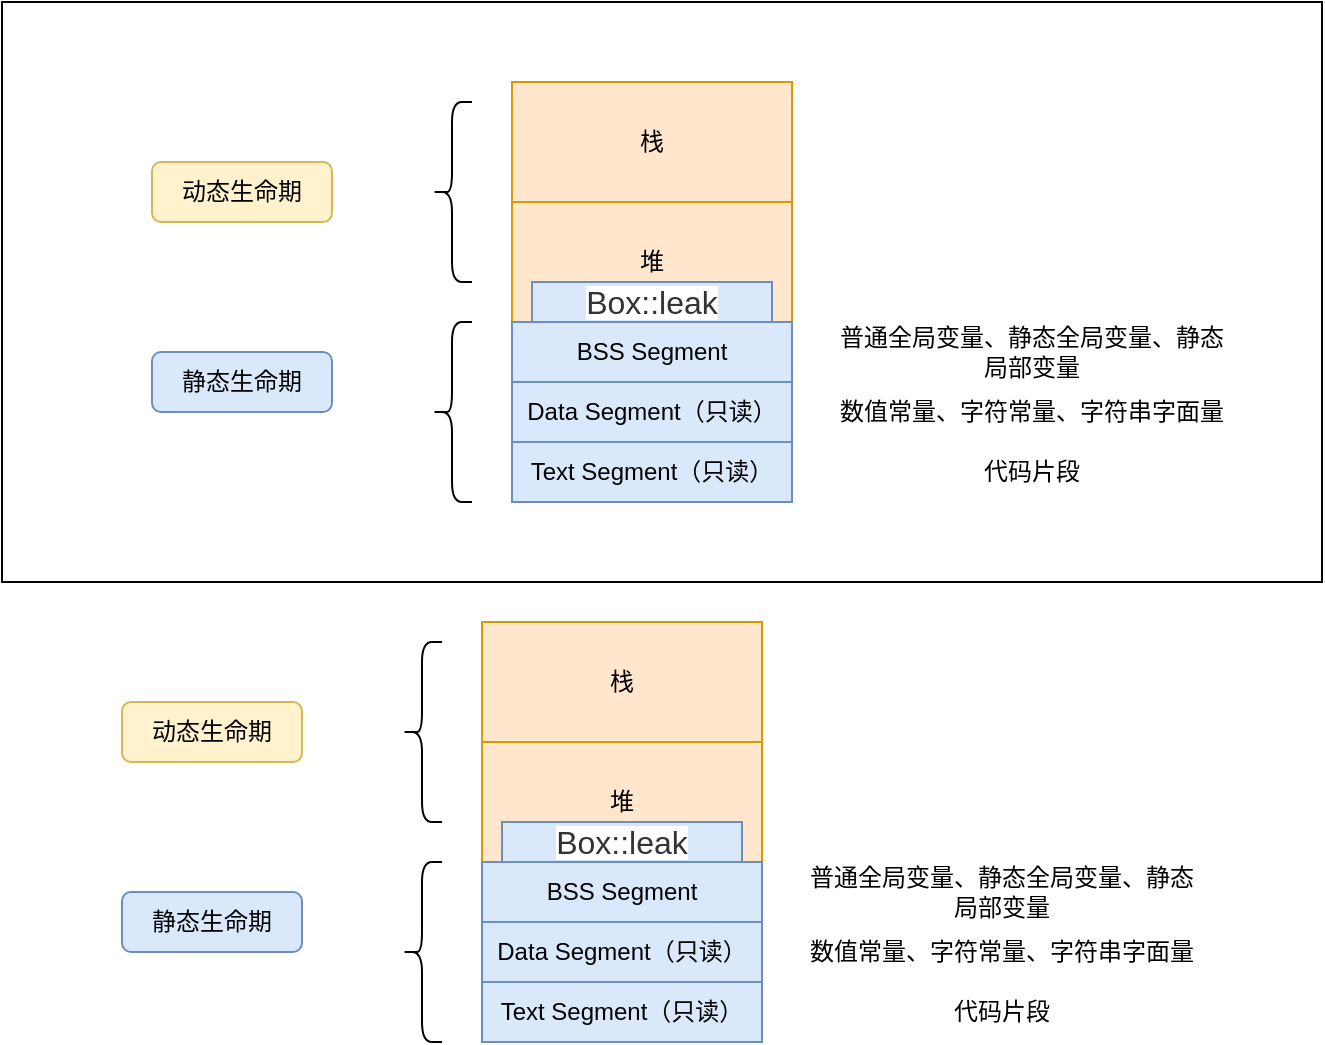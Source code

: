 <mxfile version="20.8.1" type="github">
  <diagram id="4FGU1Zcx3ENLEvKdphcp" name="第 1 页">
    <mxGraphModel dx="1050" dy="1805" grid="1" gridSize="10" guides="1" tooltips="1" connect="1" arrows="1" fold="1" page="1" pageScale="1" pageWidth="827" pageHeight="1169" math="0" shadow="0">
      <root>
        <mxCell id="0" />
        <mxCell id="1" parent="0" />
        <mxCell id="JzI-263z_hB751Y9OSYp-3" value="栈" style="rounded=0;whiteSpace=wrap;html=1;fillColor=#ffe6cc;strokeColor=#d79b00;" vertex="1" parent="1">
          <mxGeometry x="370" y="270" width="140" height="60" as="geometry" />
        </mxCell>
        <mxCell id="JzI-263z_hB751Y9OSYp-4" value="堆" style="rounded=0;whiteSpace=wrap;html=1;fillColor=#ffe6cc;strokeColor=#d79b00;" vertex="1" parent="1">
          <mxGeometry x="370" y="330" width="140" height="60" as="geometry" />
        </mxCell>
        <mxCell id="JzI-263z_hB751Y9OSYp-5" value="BSS Segment" style="rounded=0;whiteSpace=wrap;html=1;fillColor=#dae8fc;strokeColor=#6c8ebf;" vertex="1" parent="1">
          <mxGeometry x="370" y="390" width="140" height="30" as="geometry" />
        </mxCell>
        <mxCell id="JzI-263z_hB751Y9OSYp-8" value="动态生命期" style="rounded=1;whiteSpace=wrap;html=1;fillColor=#fff2cc;strokeColor=#d6b656;" vertex="1" parent="1">
          <mxGeometry x="190" y="310" width="90" height="30" as="geometry" />
        </mxCell>
        <mxCell id="JzI-263z_hB751Y9OSYp-9" value="" style="shape=curlyBracket;whiteSpace=wrap;html=1;rounded=1;flipH=1;labelPosition=right;verticalLabelPosition=middle;align=left;verticalAlign=middle;rotation=-180;" vertex="1" parent="1">
          <mxGeometry x="330" y="280" width="20" height="90" as="geometry" />
        </mxCell>
        <mxCell id="JzI-263z_hB751Y9OSYp-10" value="静态生命期" style="rounded=1;whiteSpace=wrap;html=1;fillColor=#dae8fc;strokeColor=#6c8ebf;" vertex="1" parent="1">
          <mxGeometry x="190" y="405" width="90" height="30" as="geometry" />
        </mxCell>
        <mxCell id="JzI-263z_hB751Y9OSYp-14" value="&lt;span style=&quot;color: rgb(51, 51, 51); font-family: &amp;quot;PingFang SC&amp;quot;, Avenir, Tahoma, Arial, &amp;quot;Lantinghei SC&amp;quot;, &amp;quot;Microsoft Yahei&amp;quot;, &amp;quot;Hiragino Sans GB&amp;quot;, &amp;quot;Microsoft Sans Serif&amp;quot;, &amp;quot;WenQuanYi Micro Hei&amp;quot;, Helvetica, sans-serif; font-size: 16px; text-align: start; background-color: rgb(255, 255, 255);&quot;&gt;Box::leak&lt;/span&gt;" style="rounded=0;whiteSpace=wrap;html=1;fillColor=#dae8fc;strokeColor=#6c8ebf;" vertex="1" parent="1">
          <mxGeometry x="380" y="370" width="120" height="20" as="geometry" />
        </mxCell>
        <mxCell id="JzI-263z_hB751Y9OSYp-26" value="Data Segment（只读）" style="rounded=0;whiteSpace=wrap;html=1;fillColor=#dae8fc;strokeColor=#6c8ebf;" vertex="1" parent="1">
          <mxGeometry x="370" y="420" width="140" height="30" as="geometry" />
        </mxCell>
        <mxCell id="JzI-263z_hB751Y9OSYp-27" value="Text Segment（只读）" style="rounded=0;whiteSpace=wrap;html=1;fillColor=#dae8fc;strokeColor=#6c8ebf;" vertex="1" parent="1">
          <mxGeometry x="370" y="450" width="140" height="30" as="geometry" />
        </mxCell>
        <mxCell id="JzI-263z_hB751Y9OSYp-28" value="" style="shape=curlyBracket;whiteSpace=wrap;html=1;rounded=1;flipH=1;labelPosition=right;verticalLabelPosition=middle;align=left;verticalAlign=middle;rotation=-180;" vertex="1" parent="1">
          <mxGeometry x="330" y="390" width="20" height="90" as="geometry" />
        </mxCell>
        <mxCell id="JzI-263z_hB751Y9OSYp-29" value="普通全局变量、静态全局变量、静态局部变量" style="text;html=1;strokeColor=none;fillColor=none;align=center;verticalAlign=middle;whiteSpace=wrap;rounded=0;" vertex="1" parent="1">
          <mxGeometry x="530" y="390" width="200" height="30" as="geometry" />
        </mxCell>
        <mxCell id="JzI-263z_hB751Y9OSYp-30" value="代码片段" style="text;html=1;strokeColor=none;fillColor=none;align=center;verticalAlign=middle;whiteSpace=wrap;rounded=0;" vertex="1" parent="1">
          <mxGeometry x="530" y="450" width="200" height="30" as="geometry" />
        </mxCell>
        <mxCell id="JzI-263z_hB751Y9OSYp-31" value="数值常量、字符常量、字符串字面量" style="text;html=1;strokeColor=none;fillColor=none;align=center;verticalAlign=middle;whiteSpace=wrap;rounded=0;" vertex="1" parent="1">
          <mxGeometry x="530" y="420" width="200" height="30" as="geometry" />
        </mxCell>
        <mxCell id="JzI-263z_hB751Y9OSYp-32" value="" style="rounded=0;whiteSpace=wrap;html=1;" vertex="1" parent="1">
          <mxGeometry x="130" y="-40" width="660" height="290" as="geometry" />
        </mxCell>
        <mxCell id="JzI-263z_hB751Y9OSYp-45" value="栈" style="rounded=0;whiteSpace=wrap;html=1;fillColor=#ffe6cc;strokeColor=#d79b00;" vertex="1" parent="1">
          <mxGeometry x="385" width="140" height="60" as="geometry" />
        </mxCell>
        <mxCell id="JzI-263z_hB751Y9OSYp-46" value="堆" style="rounded=0;whiteSpace=wrap;html=1;fillColor=#ffe6cc;strokeColor=#d79b00;" vertex="1" parent="1">
          <mxGeometry x="385" y="60" width="140" height="60" as="geometry" />
        </mxCell>
        <mxCell id="JzI-263z_hB751Y9OSYp-47" value="BSS Segment" style="rounded=0;whiteSpace=wrap;html=1;fillColor=#dae8fc;strokeColor=#6c8ebf;" vertex="1" parent="1">
          <mxGeometry x="385" y="120" width="140" height="30" as="geometry" />
        </mxCell>
        <mxCell id="JzI-263z_hB751Y9OSYp-48" value="动态生命期" style="rounded=1;whiteSpace=wrap;html=1;fillColor=#fff2cc;strokeColor=#d6b656;" vertex="1" parent="1">
          <mxGeometry x="205" y="40" width="90" height="30" as="geometry" />
        </mxCell>
        <mxCell id="JzI-263z_hB751Y9OSYp-49" value="" style="shape=curlyBracket;whiteSpace=wrap;html=1;rounded=1;flipH=1;labelPosition=right;verticalLabelPosition=middle;align=left;verticalAlign=middle;rotation=-180;" vertex="1" parent="1">
          <mxGeometry x="345" y="10" width="20" height="90" as="geometry" />
        </mxCell>
        <mxCell id="JzI-263z_hB751Y9OSYp-50" value="静态生命期" style="rounded=1;whiteSpace=wrap;html=1;fillColor=#dae8fc;strokeColor=#6c8ebf;" vertex="1" parent="1">
          <mxGeometry x="205" y="135" width="90" height="30" as="geometry" />
        </mxCell>
        <mxCell id="JzI-263z_hB751Y9OSYp-51" value="&lt;span style=&quot;color: rgb(51, 51, 51); font-family: &amp;quot;PingFang SC&amp;quot;, Avenir, Tahoma, Arial, &amp;quot;Lantinghei SC&amp;quot;, &amp;quot;Microsoft Yahei&amp;quot;, &amp;quot;Hiragino Sans GB&amp;quot;, &amp;quot;Microsoft Sans Serif&amp;quot;, &amp;quot;WenQuanYi Micro Hei&amp;quot;, Helvetica, sans-serif; font-size: 16px; text-align: start; background-color: rgb(255, 255, 255);&quot;&gt;Box::leak&lt;/span&gt;" style="rounded=0;whiteSpace=wrap;html=1;fillColor=#dae8fc;strokeColor=#6c8ebf;" vertex="1" parent="1">
          <mxGeometry x="395" y="100" width="120" height="20" as="geometry" />
        </mxCell>
        <mxCell id="JzI-263z_hB751Y9OSYp-52" value="Data Segment（只读）" style="rounded=0;whiteSpace=wrap;html=1;fillColor=#dae8fc;strokeColor=#6c8ebf;" vertex="1" parent="1">
          <mxGeometry x="385" y="150" width="140" height="30" as="geometry" />
        </mxCell>
        <mxCell id="JzI-263z_hB751Y9OSYp-53" value="Text Segment（只读）" style="rounded=0;whiteSpace=wrap;html=1;fillColor=#dae8fc;strokeColor=#6c8ebf;" vertex="1" parent="1">
          <mxGeometry x="385" y="180" width="140" height="30" as="geometry" />
        </mxCell>
        <mxCell id="JzI-263z_hB751Y9OSYp-54" value="" style="shape=curlyBracket;whiteSpace=wrap;html=1;rounded=1;flipH=1;labelPosition=right;verticalLabelPosition=middle;align=left;verticalAlign=middle;rotation=-180;" vertex="1" parent="1">
          <mxGeometry x="345" y="120" width="20" height="90" as="geometry" />
        </mxCell>
        <mxCell id="JzI-263z_hB751Y9OSYp-55" value="普通全局变量、静态全局变量、静态局部变量" style="text;html=1;strokeColor=none;fillColor=none;align=center;verticalAlign=middle;whiteSpace=wrap;rounded=0;" vertex="1" parent="1">
          <mxGeometry x="545" y="120" width="200" height="30" as="geometry" />
        </mxCell>
        <mxCell id="JzI-263z_hB751Y9OSYp-56" value="代码片段" style="text;html=1;strokeColor=none;fillColor=none;align=center;verticalAlign=middle;whiteSpace=wrap;rounded=0;" vertex="1" parent="1">
          <mxGeometry x="545" y="180" width="200" height="30" as="geometry" />
        </mxCell>
        <mxCell id="JzI-263z_hB751Y9OSYp-57" value="数值常量、字符常量、字符串字面量" style="text;html=1;strokeColor=none;fillColor=none;align=center;verticalAlign=middle;whiteSpace=wrap;rounded=0;" vertex="1" parent="1">
          <mxGeometry x="545" y="150" width="200" height="30" as="geometry" />
        </mxCell>
      </root>
    </mxGraphModel>
  </diagram>
</mxfile>
